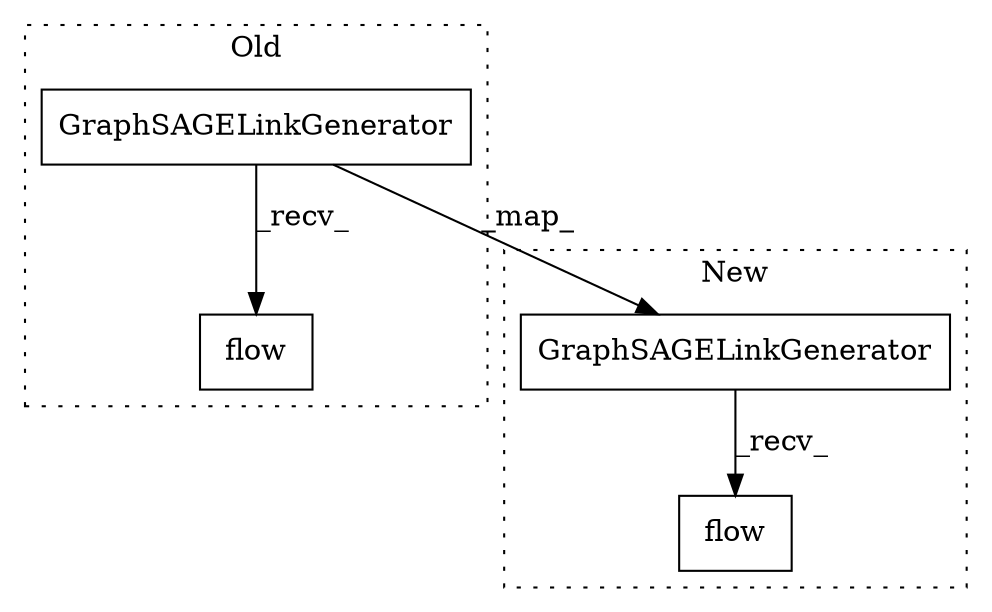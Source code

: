 digraph G {
subgraph cluster0 {
1 [label="GraphSAGELinkGenerator" a="32" s="3435,3494" l="23,1" shape="box"];
4 [label="flow" a="32" s="3496,3531" l="5,1" shape="box"];
label = "Old";
style="dotted";
}
subgraph cluster1 {
2 [label="GraphSAGELinkGenerator" a="32" s="3602,3654" l="23,1" shape="box"];
3 [label="flow" a="32" s="3680,3715" l="5,1" shape="box"];
label = "New";
style="dotted";
}
1 -> 2 [label="_map_"];
1 -> 4 [label="_recv_"];
2 -> 3 [label="_recv_"];
}